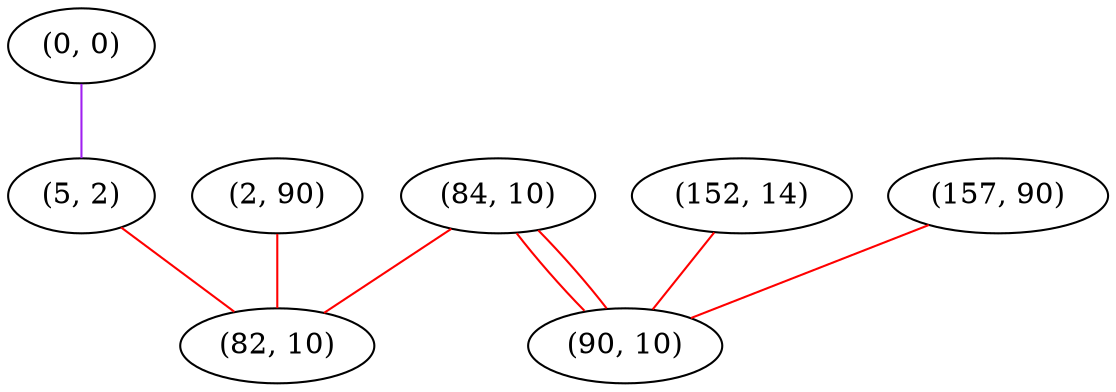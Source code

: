 graph "" {
"(0, 0)";
"(152, 14)";
"(157, 90)";
"(84, 10)";
"(90, 10)";
"(2, 90)";
"(5, 2)";
"(82, 10)";
"(0, 0)" -- "(5, 2)"  [color=purple, key=0, weight=4];
"(152, 14)" -- "(90, 10)"  [color=red, key=0, weight=1];
"(157, 90)" -- "(90, 10)"  [color=red, key=0, weight=1];
"(84, 10)" -- "(90, 10)"  [color=red, key=0, weight=1];
"(84, 10)" -- "(90, 10)"  [color=red, key=1, weight=1];
"(84, 10)" -- "(82, 10)"  [color=red, key=0, weight=1];
"(2, 90)" -- "(82, 10)"  [color=red, key=0, weight=1];
"(5, 2)" -- "(82, 10)"  [color=red, key=0, weight=1];
}
